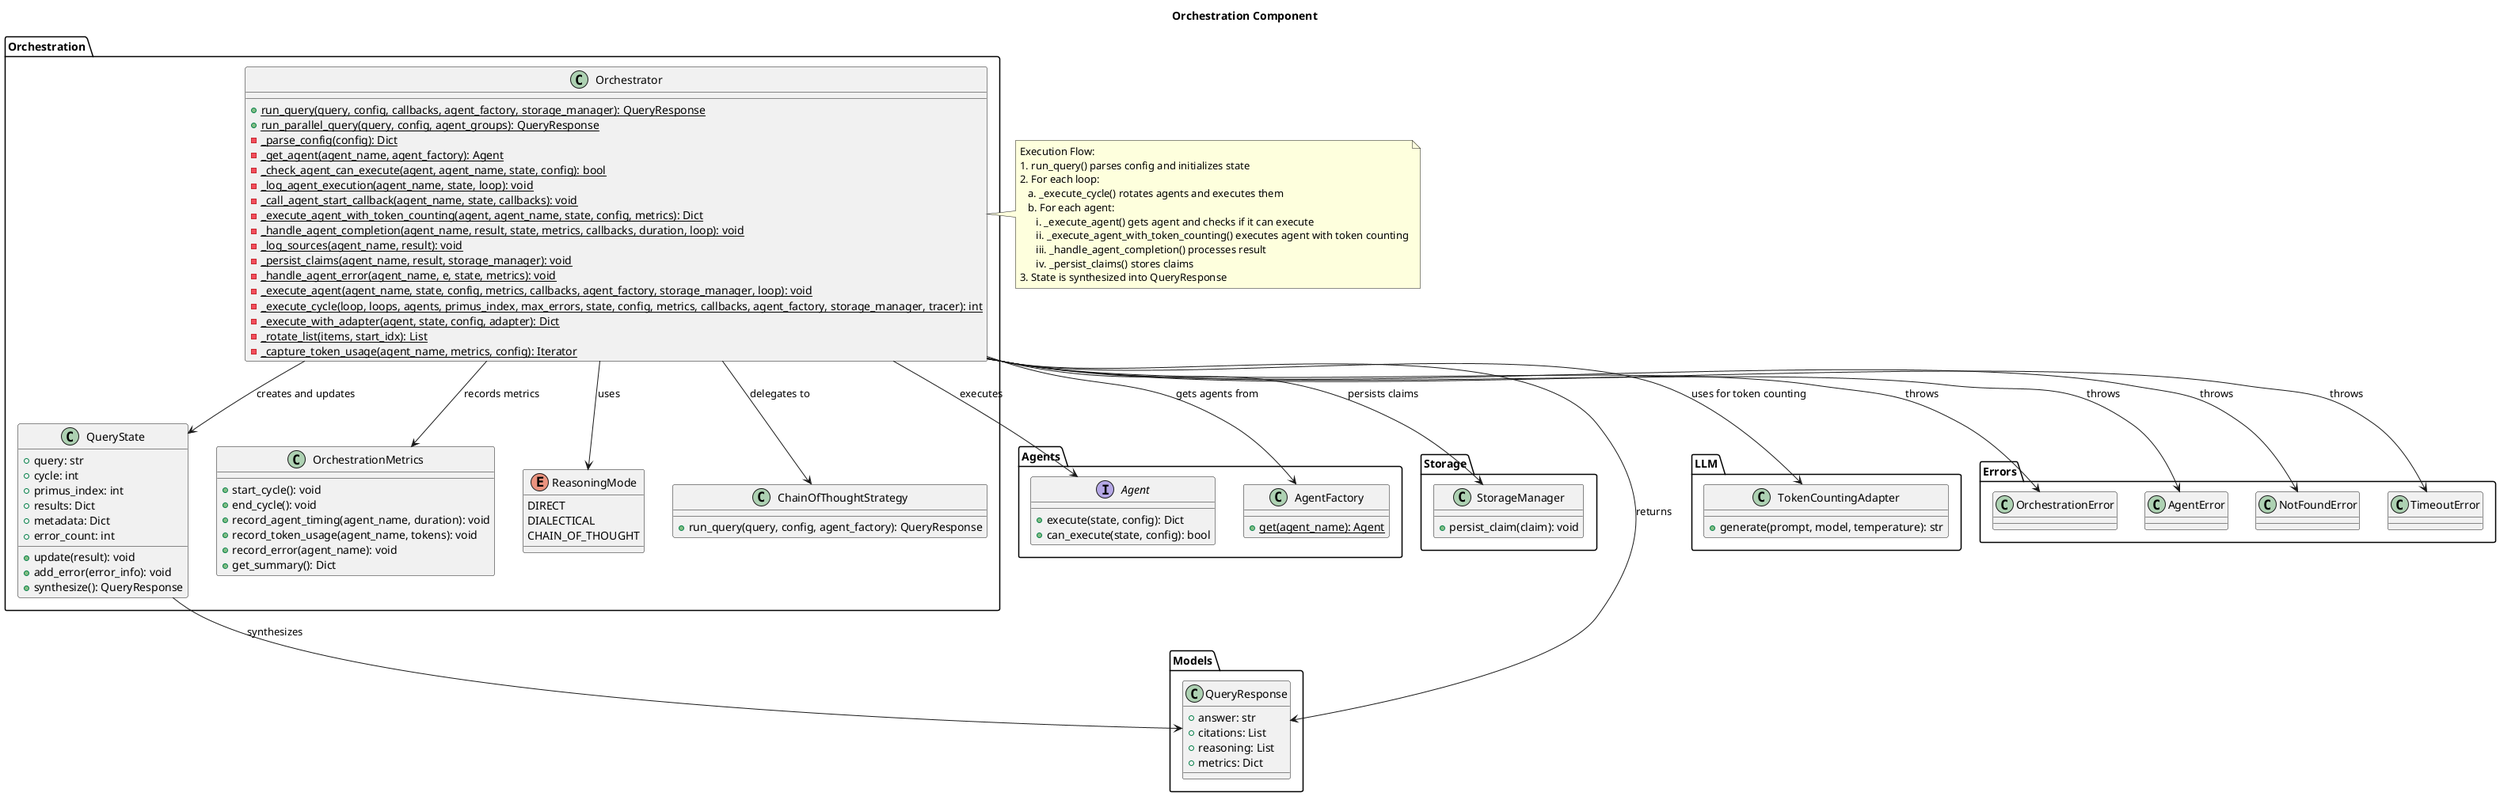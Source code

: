 @startuml
title Orchestration Component

package "Orchestration" {
  class Orchestrator {
    + {static} run_query(query, config, callbacks, agent_factory, storage_manager): QueryResponse
    + {static} run_parallel_query(query, config, agent_groups): QueryResponse
    - {static} _parse_config(config): Dict
    - {static} _get_agent(agent_name, agent_factory): Agent
    - {static} _check_agent_can_execute(agent, agent_name, state, config): bool
    - {static} _log_agent_execution(agent_name, state, loop): void
    - {static} _call_agent_start_callback(agent_name, state, callbacks): void
    - {static} _execute_agent_with_token_counting(agent, agent_name, state, config, metrics): Dict
    - {static} _handle_agent_completion(agent_name, result, state, metrics, callbacks, duration, loop): void
    - {static} _log_sources(agent_name, result): void
    - {static} _persist_claims(agent_name, result, storage_manager): void
    - {static} _handle_agent_error(agent_name, e, state, metrics): void
    - {static} _execute_agent(agent_name, state, config, metrics, callbacks, agent_factory, storage_manager, loop): void
    - {static} _execute_cycle(loop, loops, agents, primus_index, max_errors, state, config, metrics, callbacks, agent_factory, storage_manager, tracer): int
    - {static} _execute_with_adapter(agent, state, config, adapter): Dict
    - {static} _rotate_list(items, start_idx): List
    - {static} _capture_token_usage(agent_name, metrics, config): Iterator
  }

  class QueryState {
    + query: str
    + cycle: int
    + primus_index: int
    + results: Dict
    + metadata: Dict
    + error_count: int
    + update(result): void
    + add_error(error_info): void
    + synthesize(): QueryResponse
  }

  class OrchestrationMetrics {
    + start_cycle(): void
    + end_cycle(): void
    + record_agent_timing(agent_name, duration): void
    + record_token_usage(agent_name, tokens): void
    + record_error(agent_name): void
    + get_summary(): Dict
  }

  enum ReasoningMode {
    DIRECT
    DIALECTICAL
    CHAIN_OF_THOUGHT
  }

  class ChainOfThoughtStrategy {
    + run_query(query, config, agent_factory): QueryResponse
  }
}

package "Agents" {
  interface Agent {
    + execute(state, config): Dict
    + can_execute(state, config): bool
  }

  class AgentFactory {
    + {static} get(agent_name): Agent
  }
}

package "Storage" {
  class StorageManager {
    + persist_claim(claim): void
  }
}

package "Models" {
  class QueryResponse {
    + answer: str
    + citations: List
    + reasoning: List
    + metrics: Dict
  }
}

package "LLM" {
  class TokenCountingAdapter {
    + generate(prompt, model, temperature): str
  }
}

package "Errors" {
  class OrchestrationError
  class AgentError
  class NotFoundError
  class TimeoutError
}

' Relationships
Orchestrator --> QueryState: creates and updates
Orchestrator --> OrchestrationMetrics: records metrics
Orchestrator --> ReasoningMode: uses
Orchestrator --> ChainOfThoughtStrategy: delegates to
Orchestrator --> Agent: executes
Orchestrator --> AgentFactory: gets agents from
Orchestrator --> StorageManager: persists claims
Orchestrator --> QueryResponse: returns
Orchestrator --> TokenCountingAdapter: uses for token counting
Orchestrator --> OrchestrationError: throws
Orchestrator --> AgentError: throws
Orchestrator --> NotFoundError: throws
Orchestrator --> TimeoutError: throws

QueryState --> QueryResponse: synthesizes

' Execution flow
note right of Orchestrator
  Execution Flow:
  1. run_query() parses config and initializes state
  2. For each loop:
     a. _execute_cycle() rotates agents and executes them
     b. For each agent:
        i. _execute_agent() gets agent and checks if it can execute
        ii. _execute_agent_with_token_counting() executes agent with token counting
        iii. _handle_agent_completion() processes result
        iv. _persist_claims() stores claims
  3. State is synthesized into QueryResponse
end note

@enduml